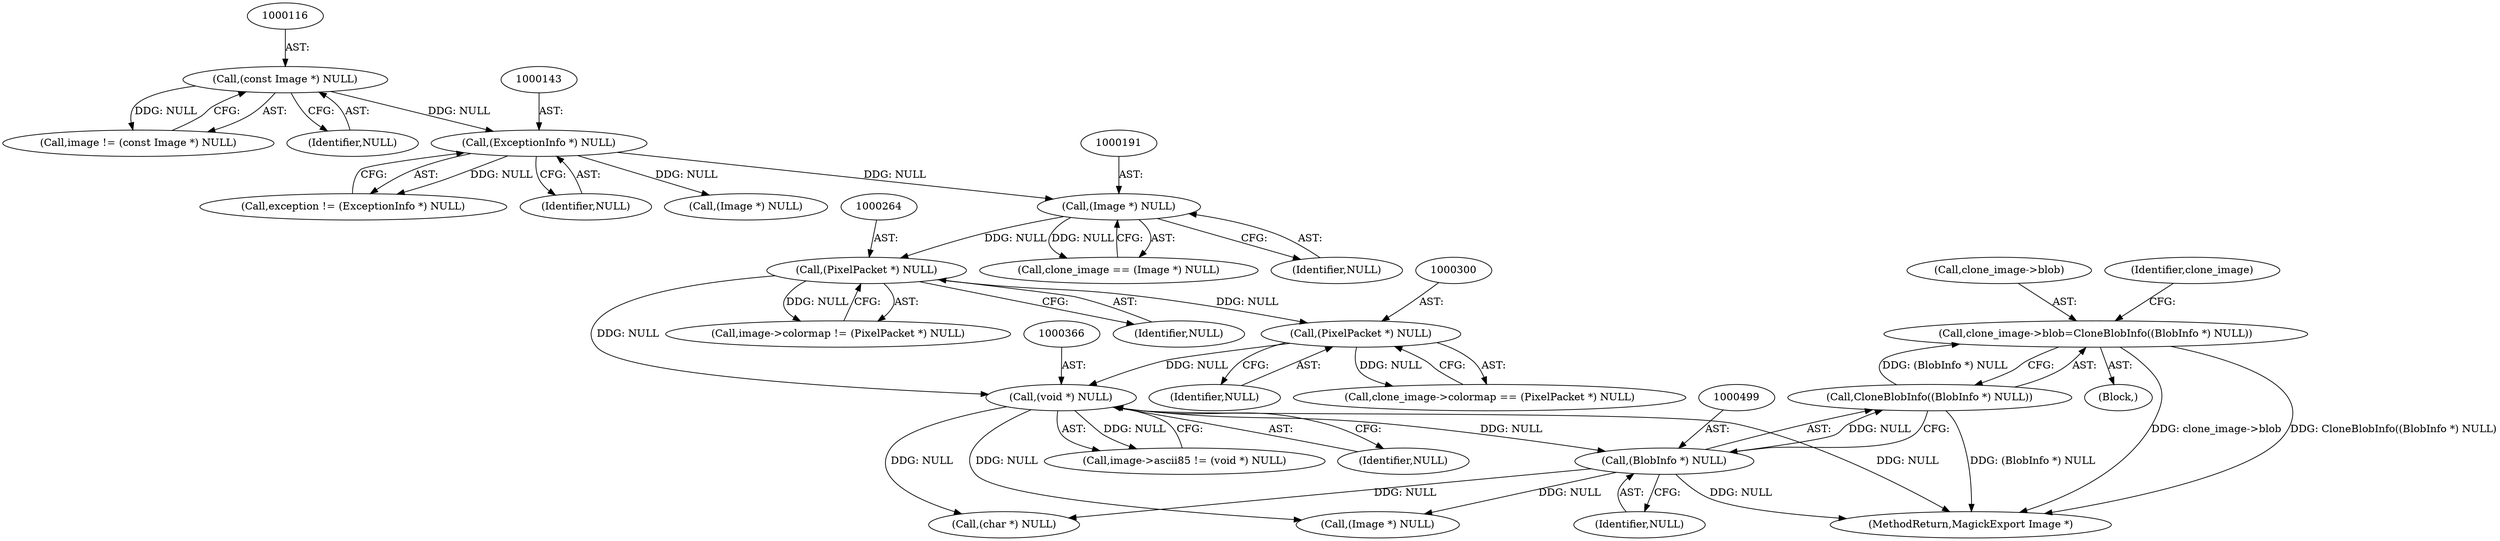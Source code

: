 digraph "0_ImageMagick_01843366d6a7b96e22ad7bb67f3df7d9fd4d5d74@pointer" {
"1000493" [label="(Call,clone_image->blob=CloneBlobInfo((BlobInfo *) NULL))"];
"1000497" [label="(Call,CloneBlobInfo((BlobInfo *) NULL))"];
"1000498" [label="(Call,(BlobInfo *) NULL)"];
"1000365" [label="(Call,(void *) NULL)"];
"1000263" [label="(Call,(PixelPacket *) NULL)"];
"1000190" [label="(Call,(Image *) NULL)"];
"1000142" [label="(Call,(ExceptionInfo *) NULL)"];
"1000115" [label="(Call,(const Image *) NULL)"];
"1000299" [label="(Call,(PixelPacket *) NULL)"];
"1000493" [label="(Call,clone_image->blob=CloneBlobInfo((BlobInfo *) NULL))"];
"1000361" [label="(Call,image->ascii85 != (void *) NULL)"];
"1000190" [label="(Call,(Image *) NULL)"];
"1000299" [label="(Call,(PixelPacket *) NULL)"];
"1000532" [label="(Call,(char *) NULL)"];
"1000192" [label="(Identifier,NULL)"];
"1000265" [label="(Identifier,NULL)"];
"1000367" [label="(Identifier,NULL)"];
"1000295" [label="(Call,clone_image->colormap == (PixelPacket *) NULL)"];
"1000115" [label="(Call,(const Image *) NULL)"];
"1000503" [label="(Identifier,clone_image)"];
"1000142" [label="(Call,(ExceptionInfo *) NULL)"];
"1000140" [label="(Call,exception != (ExceptionInfo *) NULL)"];
"1000144" [label="(Identifier,NULL)"];
"1000500" [label="(Identifier,NULL)"];
"1000259" [label="(Call,image->colormap != (PixelPacket *) NULL)"];
"1000498" [label="(Call,(BlobInfo *) NULL)"];
"1000117" [label="(Identifier,NULL)"];
"1000176" [label="(Call,(Image *) NULL)"];
"1000301" [label="(Identifier,NULL)"];
"1000494" [label="(Call,clone_image->blob)"];
"1000482" [label="(Block,)"];
"1000497" [label="(Call,CloneBlobInfo((BlobInfo *) NULL))"];
"1000113" [label="(Call,image != (const Image *) NULL)"];
"1000631" [label="(Call,(Image *) NULL)"];
"1000365" [label="(Call,(void *) NULL)"];
"1000188" [label="(Call,clone_image == (Image *) NULL)"];
"1000842" [label="(MethodReturn,MagickExport Image *)"];
"1000263" [label="(Call,(PixelPacket *) NULL)"];
"1000493" -> "1000482"  [label="AST: "];
"1000493" -> "1000497"  [label="CFG: "];
"1000494" -> "1000493"  [label="AST: "];
"1000497" -> "1000493"  [label="AST: "];
"1000503" -> "1000493"  [label="CFG: "];
"1000493" -> "1000842"  [label="DDG: clone_image->blob"];
"1000493" -> "1000842"  [label="DDG: CloneBlobInfo((BlobInfo *) NULL)"];
"1000497" -> "1000493"  [label="DDG: (BlobInfo *) NULL"];
"1000497" -> "1000498"  [label="CFG: "];
"1000498" -> "1000497"  [label="AST: "];
"1000497" -> "1000842"  [label="DDG: (BlobInfo *) NULL"];
"1000498" -> "1000497"  [label="DDG: NULL"];
"1000498" -> "1000500"  [label="CFG: "];
"1000499" -> "1000498"  [label="AST: "];
"1000500" -> "1000498"  [label="AST: "];
"1000498" -> "1000842"  [label="DDG: NULL"];
"1000365" -> "1000498"  [label="DDG: NULL"];
"1000498" -> "1000532"  [label="DDG: NULL"];
"1000498" -> "1000631"  [label="DDG: NULL"];
"1000365" -> "1000361"  [label="AST: "];
"1000365" -> "1000367"  [label="CFG: "];
"1000366" -> "1000365"  [label="AST: "];
"1000367" -> "1000365"  [label="AST: "];
"1000361" -> "1000365"  [label="CFG: "];
"1000365" -> "1000842"  [label="DDG: NULL"];
"1000365" -> "1000361"  [label="DDG: NULL"];
"1000263" -> "1000365"  [label="DDG: NULL"];
"1000299" -> "1000365"  [label="DDG: NULL"];
"1000365" -> "1000532"  [label="DDG: NULL"];
"1000365" -> "1000631"  [label="DDG: NULL"];
"1000263" -> "1000259"  [label="AST: "];
"1000263" -> "1000265"  [label="CFG: "];
"1000264" -> "1000263"  [label="AST: "];
"1000265" -> "1000263"  [label="AST: "];
"1000259" -> "1000263"  [label="CFG: "];
"1000263" -> "1000259"  [label="DDG: NULL"];
"1000190" -> "1000263"  [label="DDG: NULL"];
"1000263" -> "1000299"  [label="DDG: NULL"];
"1000190" -> "1000188"  [label="AST: "];
"1000190" -> "1000192"  [label="CFG: "];
"1000191" -> "1000190"  [label="AST: "];
"1000192" -> "1000190"  [label="AST: "];
"1000188" -> "1000190"  [label="CFG: "];
"1000190" -> "1000188"  [label="DDG: NULL"];
"1000142" -> "1000190"  [label="DDG: NULL"];
"1000142" -> "1000140"  [label="AST: "];
"1000142" -> "1000144"  [label="CFG: "];
"1000143" -> "1000142"  [label="AST: "];
"1000144" -> "1000142"  [label="AST: "];
"1000140" -> "1000142"  [label="CFG: "];
"1000142" -> "1000140"  [label="DDG: NULL"];
"1000115" -> "1000142"  [label="DDG: NULL"];
"1000142" -> "1000176"  [label="DDG: NULL"];
"1000115" -> "1000113"  [label="AST: "];
"1000115" -> "1000117"  [label="CFG: "];
"1000116" -> "1000115"  [label="AST: "];
"1000117" -> "1000115"  [label="AST: "];
"1000113" -> "1000115"  [label="CFG: "];
"1000115" -> "1000113"  [label="DDG: NULL"];
"1000299" -> "1000295"  [label="AST: "];
"1000299" -> "1000301"  [label="CFG: "];
"1000300" -> "1000299"  [label="AST: "];
"1000301" -> "1000299"  [label="AST: "];
"1000295" -> "1000299"  [label="CFG: "];
"1000299" -> "1000295"  [label="DDG: NULL"];
}
